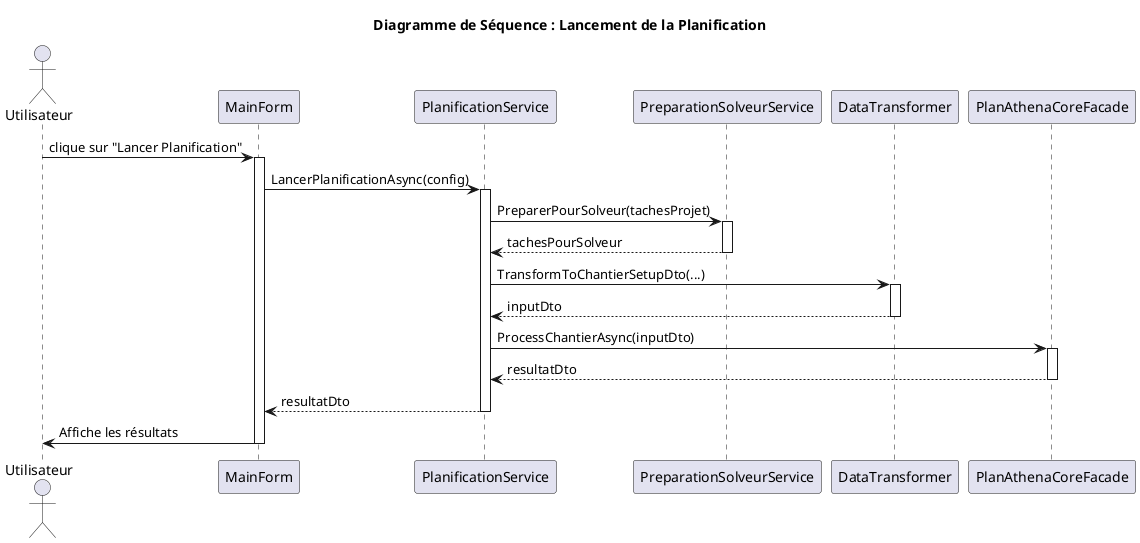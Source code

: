 @startuml
title Diagramme de Séquence : Lancement de la Planification

actor Utilisateur

participant MainForm as UI
participant PlanificationService as PlanSvc
participant PreparationSolveurService as PrepSvc
participant DataTransformer as TransSvc
participant PlanAthenaCoreFacade as Facade

Utilisateur -> UI : clique sur "Lancer Planification"

activate UI
UI -> PlanSvc : LancerPlanificationAsync(config)
activate PlanSvc

PlanSvc -> PrepSvc : PreparerPourSolveur(tachesProjet)
activate PrepSvc
PrepSvc --> PlanSvc : tachesPourSolveur
deactivate PrepSvc

PlanSvc -> TransSvc : TransformToChantierSetupDto(...)
activate TransSvc
TransSvc --> PlanSvc : inputDto
deactivate TransSvc

PlanSvc -> Facade : ProcessChantierAsync(inputDto)
activate Facade
Facade --> PlanSvc : resultatDto
deactivate Facade

PlanSvc --> UI : resultatDto
deactivate PlanSvc

UI -> Utilisateur : Affiche les résultats
deactivate UI

@enduml